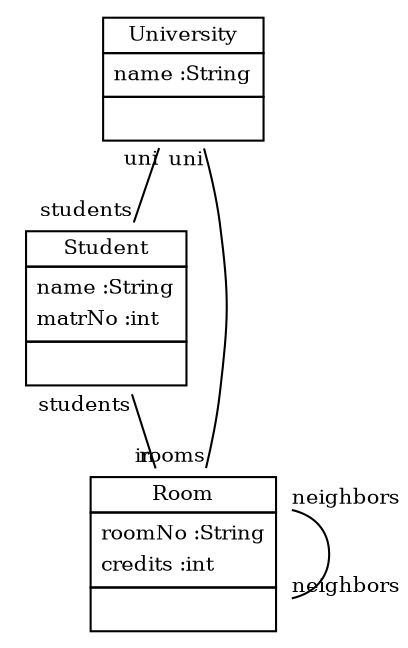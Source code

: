 
 digraph ClassDiagram {
    node [shape = none, fontsize = 10]; 
    edge [fontsize = 10];
    
    
    University [label=<<table border='0' cellborder='1' cellspacing='0'> <tr> <td>University</td> </tr> <tr><td><table border='0' cellborder='0' cellspacing='0'> <tr><td align='left'>name :String</td></tr>  </table></td></tr> <tr><td><table border='0' cellborder='0' cellspacing='0'> <tr><td> </td></tr> </table></td></tr> </table>>];
    Student [label=<<table border='0' cellborder='1' cellspacing='0'> <tr> <td>Student</td> </tr> <tr><td><table border='0' cellborder='0' cellspacing='0'> <tr><td align='left'>name :String</td></tr> <tr><td align='left'>matrNo :int</td></tr>  </table></td></tr> <tr><td><table border='0' cellborder='0' cellspacing='0'> <tr><td> </td></tr> </table></td></tr> </table>>];
    Room [label=<<table border='0' cellborder='1' cellspacing='0'> <tr> <td>Room</td> </tr> <tr><td><table border='0' cellborder='0' cellspacing='0'> <tr><td align='left'>roomNo :String</td></tr> <tr><td align='left'>credits :int</td></tr>  </table></td></tr> <tr><td><table border='0' cellborder='0' cellspacing='0'> <tr><td> </td></tr> </table></td></tr> </table>>];
    
    
    
    University -> Student [headlabel = "students" taillabel = "uni" arrowhead = "none" ];
    University -> Room [headlabel = "rooms" taillabel = "uni" arrowhead = "none" ];
    Room -> Room [headlabel = "neighbors" taillabel = "neighbors" arrowhead = "none" ];
    Student -> Room [headlabel = "in" taillabel = "students" arrowhead = "none" ];
}

